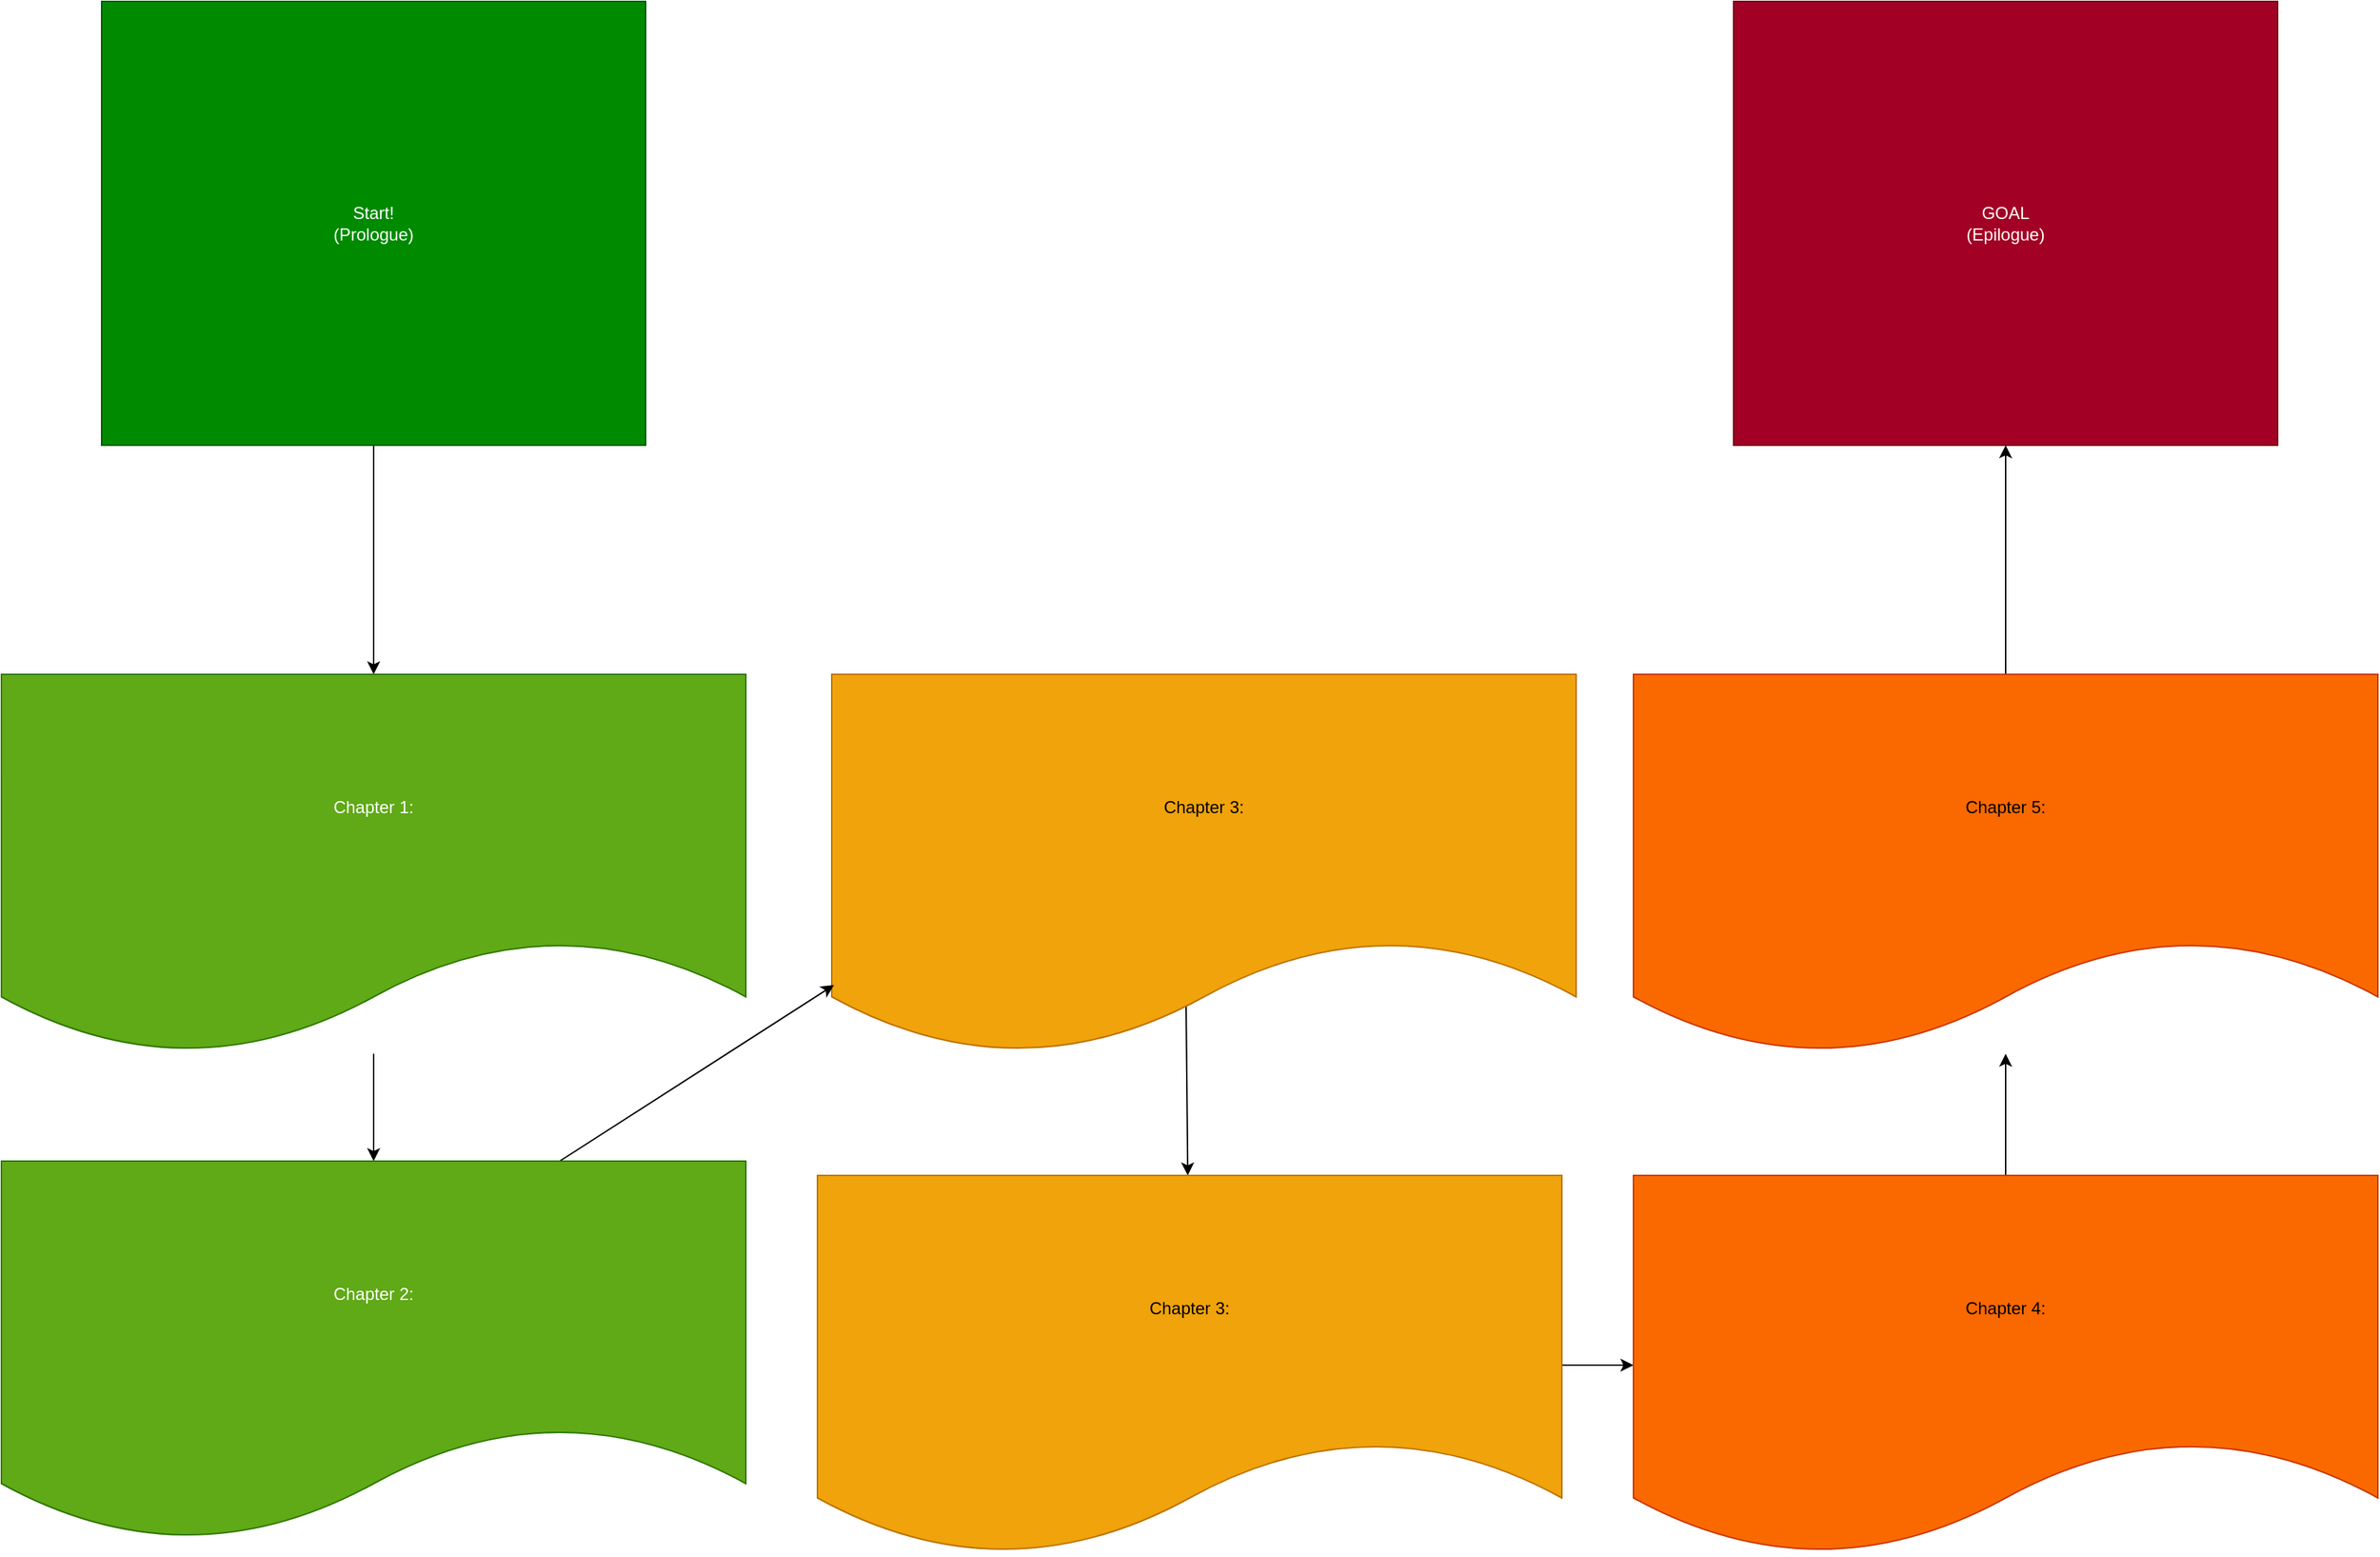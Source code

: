 <mxfile>
    <diagram id="ekNanlYU-3w7fSuEyKyQ" name="Page-1">
        <mxGraphModel dx="3176" dy="1556" grid="1" gridSize="10" guides="1" tooltips="1" connect="1" arrows="1" fold="1" page="1" pageScale="1" pageWidth="827" pageHeight="1169" math="0" shadow="0">
            <root>
                <mxCell id="0"/>
                <mxCell id="1" parent="0"/>
                <mxCell id="5" value="" style="edgeStyle=none;html=1;" edge="1" parent="1" source="2" target="4">
                    <mxGeometry relative="1" as="geometry"/>
                </mxCell>
                <mxCell id="2" value="Start!&lt;br&gt;(Prologue)" style="rounded=0;whiteSpace=wrap;html=1;fillColor=#008a00;fontColor=#ffffff;strokeColor=#005700;" vertex="1" parent="1">
                    <mxGeometry x="40" y="290" width="380" height="310" as="geometry"/>
                </mxCell>
                <mxCell id="3" value="GOAL&lt;br&gt;(Epilogue)" style="rounded=0;whiteSpace=wrap;html=1;fillColor=#a20025;fontColor=#ffffff;strokeColor=#6F0000;" vertex="1" parent="1">
                    <mxGeometry x="1180" y="290" width="380" height="310" as="geometry"/>
                </mxCell>
                <mxCell id="13" value="" style="edgeStyle=none;html=1;" edge="1" parent="1" source="4" target="9">
                    <mxGeometry relative="1" as="geometry"/>
                </mxCell>
                <mxCell id="4" value="Chapter 1:&lt;br&gt;" style="shape=document;whiteSpace=wrap;html=1;boundedLbl=1;fillColor=#60a917;strokeColor=#2D7600;fontColor=#ffffff;rounded=0;" vertex="1" parent="1">
                    <mxGeometry x="-30" y="760" width="520" height="265" as="geometry"/>
                </mxCell>
                <mxCell id="17" value="" style="edgeStyle=none;html=1;exitX=0.476;exitY=0.871;exitDx=0;exitDy=0;exitPerimeter=0;" edge="1" parent="1" source="8" target="10">
                    <mxGeometry relative="1" as="geometry"/>
                </mxCell>
                <mxCell id="8" value="Chapter 3:" style="shape=document;whiteSpace=wrap;html=1;boundedLbl=1;fillColor=#f0a30a;strokeColor=#BD7000;fontColor=#000000;rounded=0;" vertex="1" parent="1">
                    <mxGeometry x="550" y="760" width="520" height="265" as="geometry"/>
                </mxCell>
                <mxCell id="16" style="edgeStyle=none;html=1;exitX=0.75;exitY=0;exitDx=0;exitDy=0;entryX=0.003;entryY=0.819;entryDx=0;entryDy=0;entryPerimeter=0;" edge="1" parent="1" source="9" target="8">
                    <mxGeometry relative="1" as="geometry"/>
                </mxCell>
                <mxCell id="9" value="Chapter 2:" style="shape=document;whiteSpace=wrap;html=1;boundedLbl=1;fillColor=#60a917;strokeColor=#2D7600;fontColor=#ffffff;rounded=0;" vertex="1" parent="1">
                    <mxGeometry x="-30" y="1100" width="520" height="265" as="geometry"/>
                </mxCell>
                <mxCell id="18" value="" style="edgeStyle=none;html=1;" edge="1" parent="1" source="10" target="11">
                    <mxGeometry relative="1" as="geometry"/>
                </mxCell>
                <mxCell id="10" value="Chapter 3:" style="shape=document;whiteSpace=wrap;html=1;boundedLbl=1;fillColor=#f0a30a;strokeColor=#BD7000;fontColor=#000000;rounded=0;" vertex="1" parent="1">
                    <mxGeometry x="540" y="1110" width="520" height="265" as="geometry"/>
                </mxCell>
                <mxCell id="19" value="" style="edgeStyle=none;html=1;" edge="1" parent="1" source="11" target="12">
                    <mxGeometry relative="1" as="geometry"/>
                </mxCell>
                <mxCell id="11" value="Chapter 4:" style="shape=document;whiteSpace=wrap;html=1;boundedLbl=1;fillColor=#fa6800;strokeColor=#C73500;fontColor=#000000;rounded=0;" vertex="1" parent="1">
                    <mxGeometry x="1110" y="1110" width="520" height="265" as="geometry"/>
                </mxCell>
                <mxCell id="20" style="edgeStyle=none;html=1;exitX=0.5;exitY=0;exitDx=0;exitDy=0;entryX=0.5;entryY=1;entryDx=0;entryDy=0;" edge="1" parent="1" source="12" target="3">
                    <mxGeometry relative="1" as="geometry"/>
                </mxCell>
                <mxCell id="12" value="Chapter 5:" style="shape=document;whiteSpace=wrap;html=1;boundedLbl=1;fillColor=#fa6800;strokeColor=#C73500;fontColor=#000000;rounded=0;" vertex="1" parent="1">
                    <mxGeometry x="1110" y="760" width="520" height="265" as="geometry"/>
                </mxCell>
            </root>
        </mxGraphModel>
    </diagram>
</mxfile>
